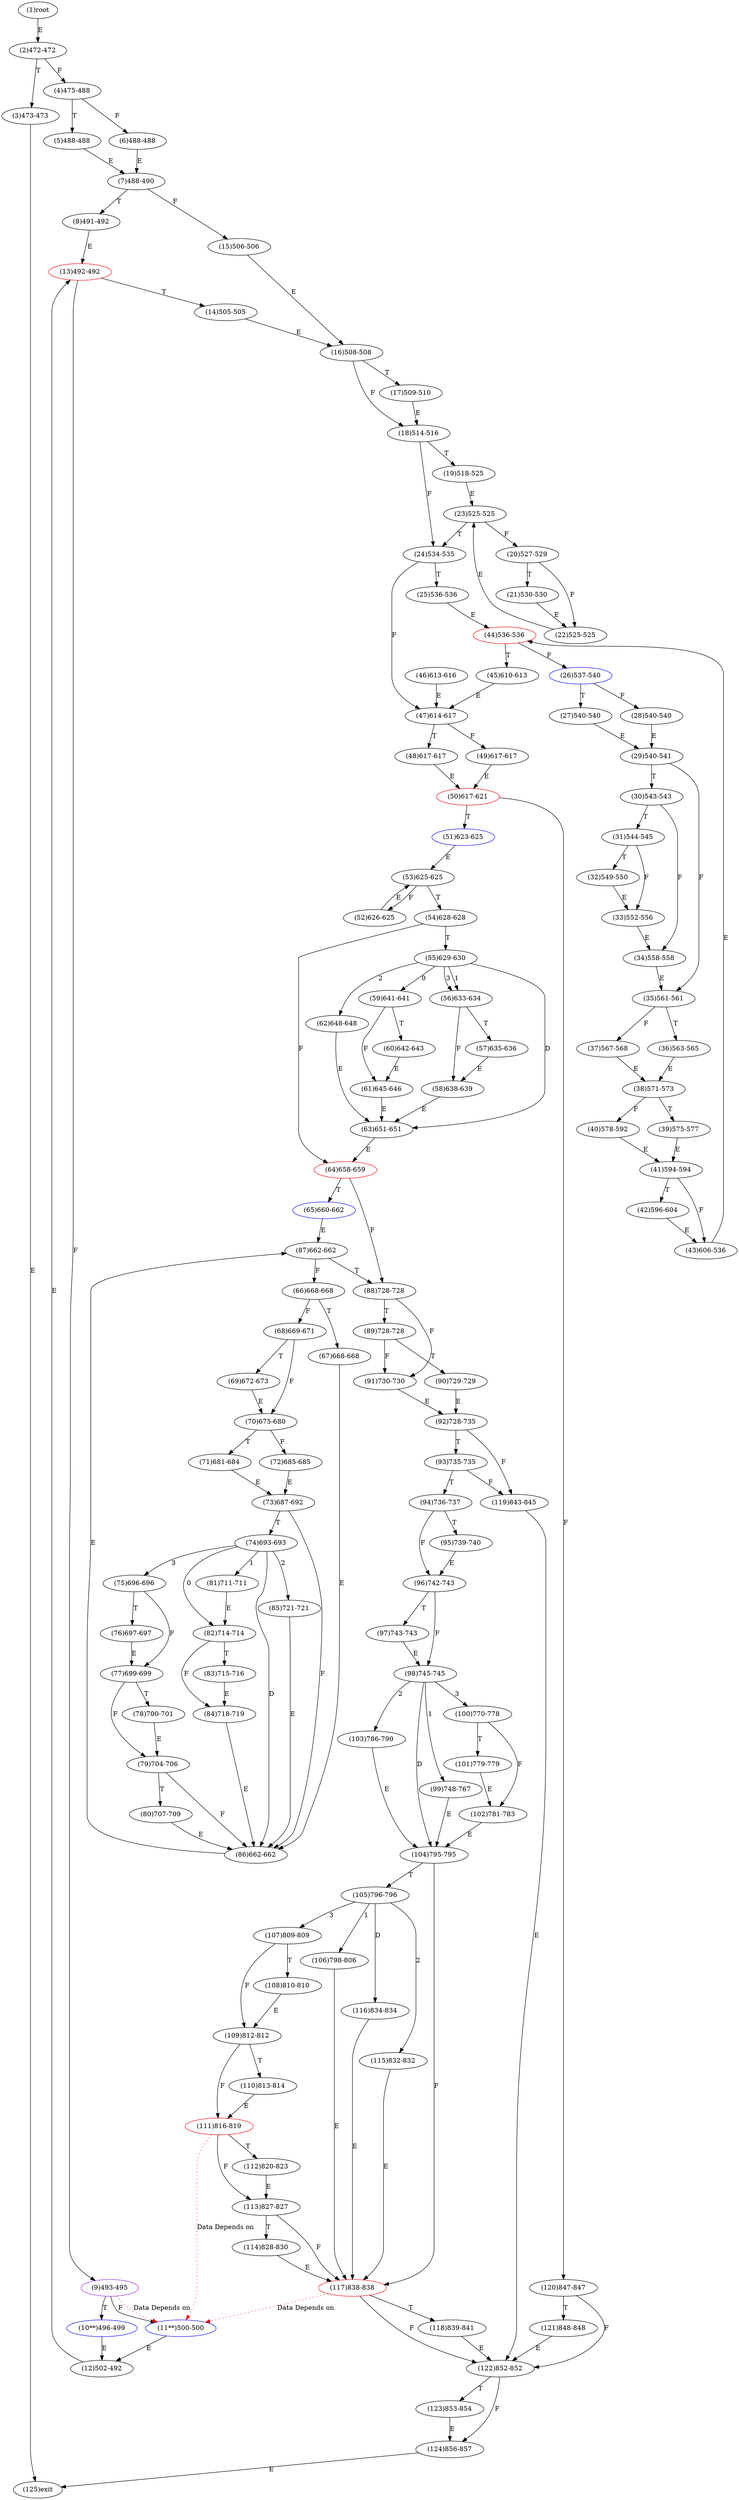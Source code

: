 digraph "" { 
1[ label="(1)root"];
2[ label="(2)472-472"];
3[ label="(3)473-473"];
4[ label="(4)475-488"];
5[ label="(5)488-488"];
6[ label="(6)488-488"];
7[ label="(7)488-490"];
8[ label="(8)491-492"];
9[ label="(9)493-495",color=purple];
10[ label="(10**)496-499",color=blue];
11[ label="(11**)500-500",color=blue];
12[ label="(12)502-492"];
13[ label="(13)492-492",color=red];
14[ label="(14)505-505"];
15[ label="(15)506-506"];
17[ label="(17)509-510"];
16[ label="(16)508-508"];
19[ label="(19)518-525"];
18[ label="(18)514-516"];
21[ label="(21)530-530"];
20[ label="(20)527-529"];
23[ label="(23)525-525"];
22[ label="(22)525-525"];
25[ label="(25)536-536"];
24[ label="(24)534-535"];
27[ label="(27)540-540"];
26[ label="(26)537-540",color=blue];
29[ label="(29)540-541"];
28[ label="(28)540-540"];
31[ label="(31)544-545"];
30[ label="(30)543-543"];
34[ label="(34)558-558"];
35[ label="(35)561-561"];
32[ label="(32)549-550"];
33[ label="(33)552-556"];
38[ label="(38)571-573"];
39[ label="(39)575-577"];
36[ label="(36)563-565"];
37[ label="(37)567-568"];
42[ label="(42)596-604"];
43[ label="(43)606-536"];
40[ label="(40)578-592"];
41[ label="(41)594-594"];
46[ label="(46)613-616"];
47[ label="(47)614-617"];
44[ label="(44)536-536",color=red];
45[ label="(45)610-613"];
51[ label="(51)623-625",color=blue];
50[ label="(50)617-621",color=red];
49[ label="(49)617-617"];
48[ label="(48)617-617"];
55[ label="(55)629-630"];
54[ label="(54)628-628"];
53[ label="(53)625-625"];
52[ label="(52)626-625"];
59[ label="(59)641-641"];
58[ label="(58)638-639"];
57[ label="(57)635-636"];
56[ label="(56)633-634"];
63[ label="(63)651-651"];
62[ label="(62)648-648"];
61[ label="(61)645-646"];
60[ label="(60)642-643"];
68[ label="(68)669-671"];
69[ label="(69)672-673"];
70[ label="(70)675-680"];
71[ label="(71)681-684"];
64[ label="(64)658-659",color=red];
65[ label="(65)660-662",color=blue];
66[ label="(66)668-668"];
67[ label="(67)668-668"];
76[ label="(76)697-697"];
77[ label="(77)699-699"];
78[ label="(78)700-701"];
79[ label="(79)704-706"];
72[ label="(72)685-685"];
73[ label="(73)687-692"];
74[ label="(74)693-693"];
75[ label="(75)696-696"];
85[ label="(85)721-721"];
84[ label="(84)718-719"];
87[ label="(87)662-662"];
86[ label="(86)662-662"];
81[ label="(81)711-711"];
80[ label="(80)707-709"];
83[ label="(83)715-716"];
82[ label="(82)714-714"];
93[ label="(93)735-735"];
92[ label="(92)728-735"];
95[ label="(95)739-740"];
94[ label="(94)736-737"];
89[ label="(89)728-728"];
88[ label="(88)728-728"];
91[ label="(91)730-730"];
90[ label="(90)729-729"];
102[ label="(102)781-783"];
103[ label="(103)786-790"];
100[ label="(100)770-778"];
101[ label="(101)779-779"];
98[ label="(98)745-745"];
99[ label="(99)748-767"];
96[ label="(96)742-743"];
97[ label="(97)743-743"];
110[ label="(110)813-814"];
111[ label="(111)816-819",color=red];
108[ label="(108)810-810"];
109[ label="(109)812-812"];
106[ label="(106)798-806"];
107[ label="(107)809-809"];
104[ label="(104)795-795"];
105[ label="(105)796-796"];
119[ label="(119)843-845"];
118[ label="(118)839-841"];
117[ label="(117)838-838",color=red];
116[ label="(116)834-834"];
115[ label="(115)832-832"];
114[ label="(114)828-830"];
113[ label="(113)827-827"];
112[ label="(112)820-823"];
125[ label="(125)exit"];
124[ label="(124)856-857"];
123[ label="(123)853-854"];
122[ label="(122)852-852"];
121[ label="(121)848-848"];
120[ label="(120)847-847"];
1->2[ label="E"];
2->4[ label="F"];
2->3[ label="T"];
3->125[ label="E"];
4->6[ label="F"];
4->5[ label="T"];
5->7[ label="E"];
6->7[ label="E"];
7->15[ label="F"];
7->8[ label="T"];
8->13[ label="E"];
9->11[ label="F"];
9->10[ label="T"];
10->12[ label="E"];
11->12[ label="E"];
12->13[ label="E"];
13->9[ label="F"];
13->14[ label="T"];
14->16[ label="E"];
15->16[ label="E"];
16->18[ label="F"];
16->17[ label="T"];
17->18[ label="E"];
18->24[ label="F"];
18->19[ label="T"];
19->23[ label="E"];
20->22[ label="F"];
20->21[ label="T"];
21->22[ label="E"];
22->23[ label="E"];
23->20[ label="F"];
23->24[ label="T"];
24->47[ label="F"];
24->25[ label="T"];
25->44[ label="E"];
26->28[ label="F"];
26->27[ label="T"];
27->29[ label="E"];
28->29[ label="E"];
29->35[ label="F"];
29->30[ label="T"];
30->34[ label="F"];
30->31[ label="T"];
31->33[ label="F"];
31->32[ label="T"];
32->33[ label="E"];
33->34[ label="E"];
34->35[ label="E"];
35->37[ label="F"];
35->36[ label="T"];
36->38[ label="E"];
37->38[ label="E"];
38->40[ label="F"];
38->39[ label="T"];
39->41[ label="E"];
40->41[ label="E"];
41->43[ label="F"];
41->42[ label="T"];
42->43[ label="E"];
43->44[ label="E"];
44->26[ label="F"];
44->45[ label="T"];
45->47[ label="E"];
46->47[ label="E"];
47->49[ label="F"];
47->48[ label="T"];
48->50[ label="E"];
49->50[ label="E"];
50->120[ label="F"];
50->51[ label="T"];
51->53[ label="E"];
52->53[ label="E"];
53->52[ label="F"];
53->54[ label="T"];
54->64[ label="F"];
54->55[ label="T"];
55->59[ label="0"];
55->56[ label="1"];
55->62[ label="2"];
55->56[ label="3"];
55->63[ label="D"];
56->58[ label="F"];
56->57[ label="T"];
57->58[ label="E"];
58->63[ label="E"];
59->61[ label="F"];
59->60[ label="T"];
60->61[ label="E"];
61->63[ label="E"];
62->63[ label="E"];
63->64[ label="E"];
64->88[ label="F"];
64->65[ label="T"];
65->87[ label="E"];
66->68[ label="F"];
66->67[ label="T"];
67->86[ label="E"];
68->70[ label="F"];
68->69[ label="T"];
69->70[ label="E"];
70->72[ label="F"];
70->71[ label="T"];
71->73[ label="E"];
72->73[ label="E"];
73->86[ label="F"];
73->74[ label="T"];
74->82[ label="0"];
74->81[ label="1"];
74->85[ label="2"];
74->75[ label="3"];
74->86[ label="D"];
75->77[ label="F"];
75->76[ label="T"];
76->77[ label="E"];
77->79[ label="F"];
77->78[ label="T"];
78->79[ label="E"];
79->86[ label="F"];
79->80[ label="T"];
80->86[ label="E"];
81->82[ label="E"];
82->84[ label="F"];
82->83[ label="T"];
83->84[ label="E"];
84->86[ label="E"];
85->86[ label="E"];
86->87[ label="E"];
87->66[ label="F"];
87->88[ label="T"];
88->91[ label="F"];
88->89[ label="T"];
89->91[ label="F"];
89->90[ label="T"];
90->92[ label="E"];
91->92[ label="E"];
92->119[ label="F"];
92->93[ label="T"];
93->119[ label="F"];
93->94[ label="T"];
94->96[ label="F"];
94->95[ label="T"];
95->96[ label="E"];
96->98[ label="F"];
96->97[ label="T"];
97->98[ label="E"];
98->99[ label="1"];
98->103[ label="2"];
98->100[ label="3"];
98->104[ label="D"];
99->104[ label="E"];
100->102[ label="F"];
100->101[ label="T"];
101->102[ label="E"];
102->104[ label="E"];
103->104[ label="E"];
104->117[ label="F"];
104->105[ label="T"];
105->106[ label="1"];
105->115[ label="2"];
105->107[ label="3"];
105->116[ label="D"];
106->117[ label="E"];
107->109[ label="F"];
107->108[ label="T"];
108->109[ label="E"];
109->111[ label="F"];
109->110[ label="T"];
110->111[ label="E"];
111->113[ label="F"];
111->112[ label="T"];
112->113[ label="E"];
113->117[ label="F"];
113->114[ label="T"];
114->117[ label="E"];
115->117[ label="E"];
116->117[ label="E"];
117->122[ label="F"];
117->118[ label="T"];
118->122[ label="E"];
119->122[ label="E"];
120->122[ label="F"];
120->121[ label="T"];
121->122[ label="E"];
122->124[ label="F"];
122->123[ label="T"];
123->124[ label="E"];
124->125[ label="E"];
9->11[ color="red" label="Data Depends on" style = dotted ];
111->11[ color="red" label="Data Depends on" style = dotted ];
117->11[ color="red" label="Data Depends on" style = dotted ];
}